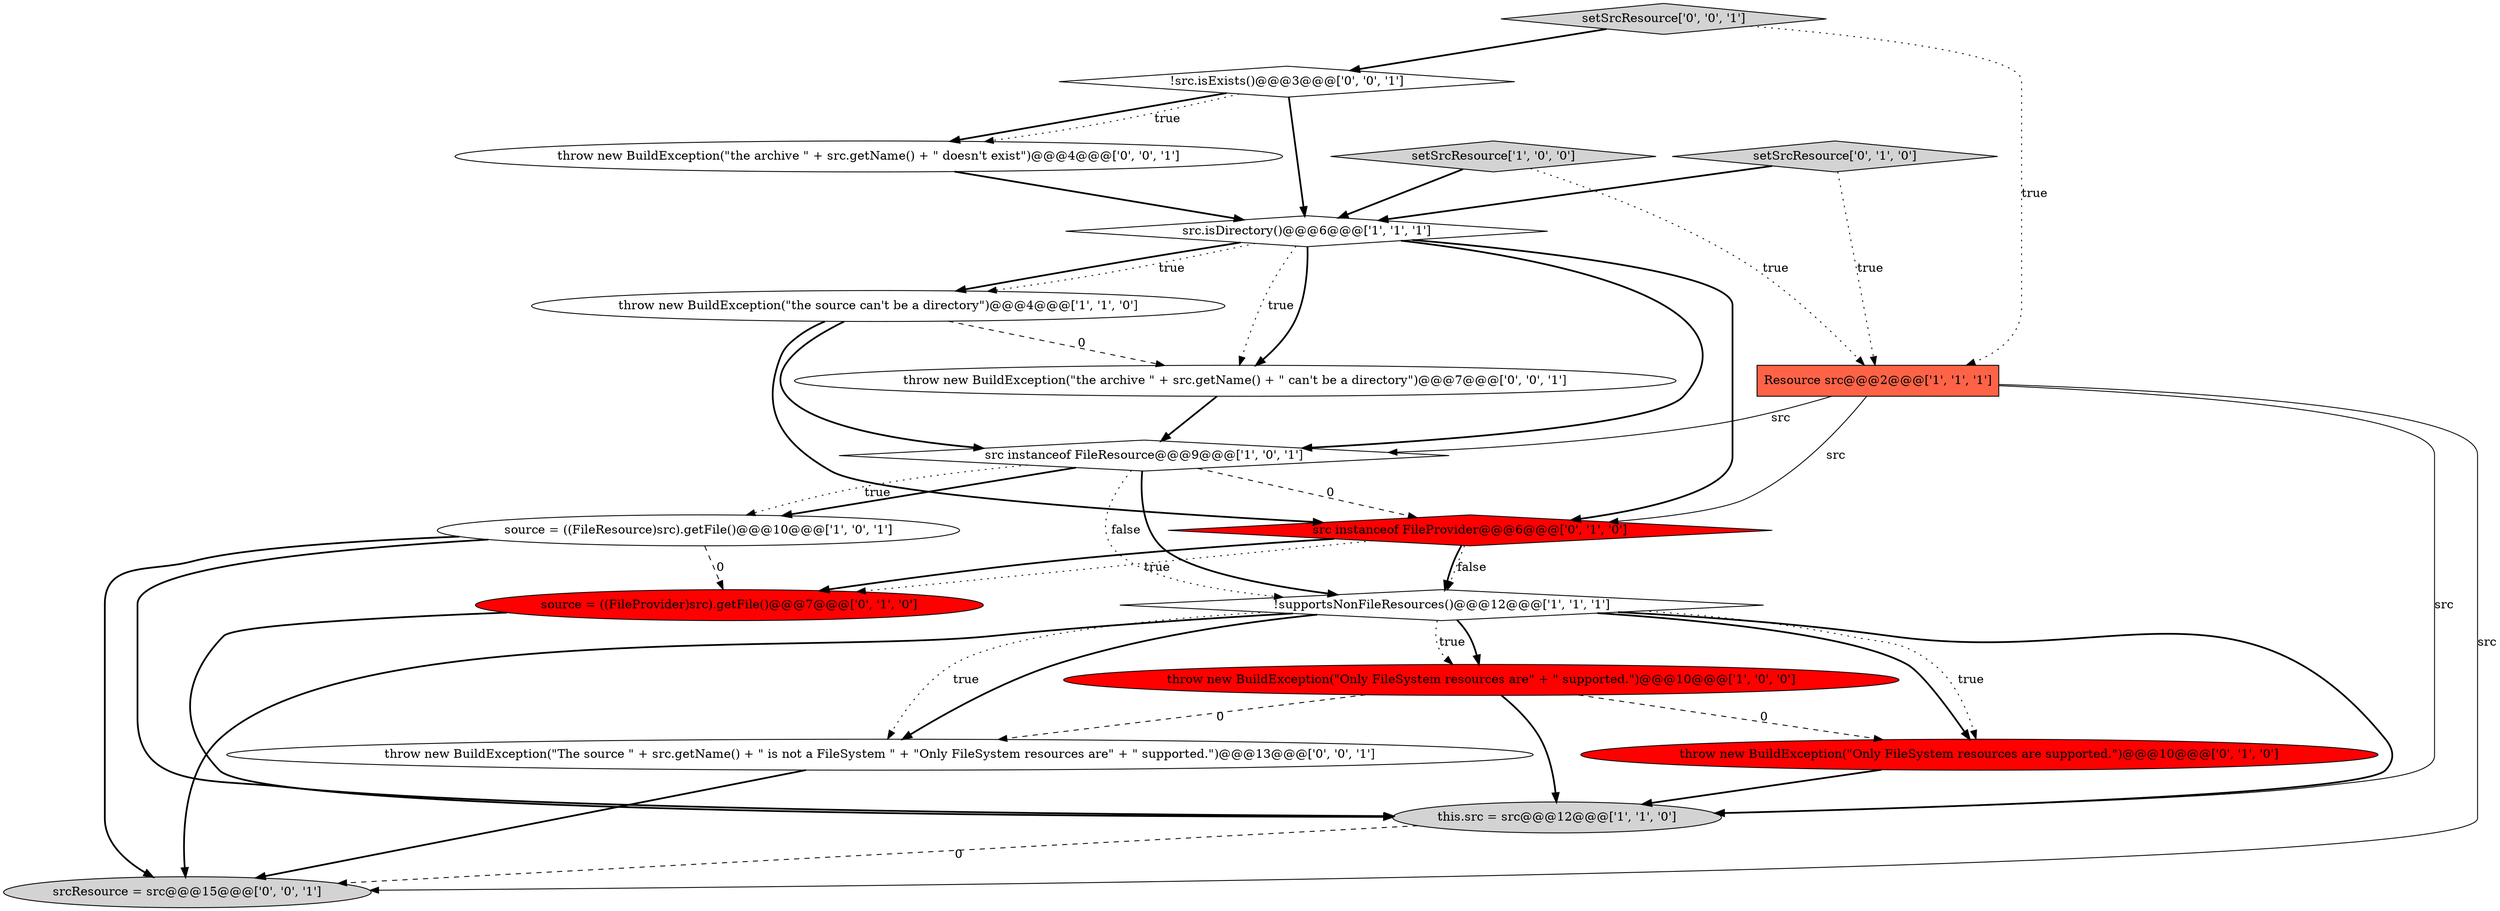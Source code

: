 digraph {
16 [style = filled, label = "throw new BuildException(\"the archive \" + src.getName() + \" doesn't exist\")@@@4@@@['0', '0', '1']", fillcolor = white, shape = ellipse image = "AAA0AAABBB3BBB"];
0 [style = filled, label = "Resource src@@@2@@@['1', '1', '1']", fillcolor = tomato, shape = box image = "AAA0AAABBB1BBB"];
8 [style = filled, label = "source = ((FileResource)src).getFile()@@@10@@@['1', '0', '1']", fillcolor = white, shape = ellipse image = "AAA0AAABBB1BBB"];
2 [style = filled, label = "!supportsNonFileResources()@@@12@@@['1', '1', '1']", fillcolor = white, shape = diamond image = "AAA0AAABBB1BBB"];
10 [style = filled, label = "throw new BuildException(\"Only FileSystem resources are supported.\")@@@10@@@['0', '1', '0']", fillcolor = red, shape = ellipse image = "AAA1AAABBB2BBB"];
6 [style = filled, label = "setSrcResource['1', '0', '0']", fillcolor = lightgray, shape = diamond image = "AAA0AAABBB1BBB"];
4 [style = filled, label = "throw new BuildException(\"the source can't be a directory\")@@@4@@@['1', '1', '0']", fillcolor = white, shape = ellipse image = "AAA0AAABBB1BBB"];
13 [style = filled, label = "throw new BuildException(\"The source \" + src.getName() + \" is not a FileSystem \" + \"Only FileSystem resources are\" + \" supported.\")@@@13@@@['0', '0', '1']", fillcolor = white, shape = ellipse image = "AAA0AAABBB3BBB"];
17 [style = filled, label = "!src.isExists()@@@3@@@['0', '0', '1']", fillcolor = white, shape = diamond image = "AAA0AAABBB3BBB"];
12 [style = filled, label = "source = ((FileProvider)src).getFile()@@@7@@@['0', '1', '0']", fillcolor = red, shape = ellipse image = "AAA1AAABBB2BBB"];
9 [style = filled, label = "setSrcResource['0', '1', '0']", fillcolor = lightgray, shape = diamond image = "AAA0AAABBB2BBB"];
14 [style = filled, label = "srcResource = src@@@15@@@['0', '0', '1']", fillcolor = lightgray, shape = ellipse image = "AAA0AAABBB3BBB"];
7 [style = filled, label = "src.isDirectory()@@@6@@@['1', '1', '1']", fillcolor = white, shape = diamond image = "AAA0AAABBB1BBB"];
15 [style = filled, label = "throw new BuildException(\"the archive \" + src.getName() + \" can't be a directory\")@@@7@@@['0', '0', '1']", fillcolor = white, shape = ellipse image = "AAA0AAABBB3BBB"];
11 [style = filled, label = "src instanceof FileProvider@@@6@@@['0', '1', '0']", fillcolor = red, shape = diamond image = "AAA1AAABBB2BBB"];
3 [style = filled, label = "src instanceof FileResource@@@9@@@['1', '0', '1']", fillcolor = white, shape = diamond image = "AAA0AAABBB1BBB"];
5 [style = filled, label = "this.src = src@@@12@@@['1', '1', '0']", fillcolor = lightgray, shape = ellipse image = "AAA0AAABBB1BBB"];
18 [style = filled, label = "setSrcResource['0', '0', '1']", fillcolor = lightgray, shape = diamond image = "AAA0AAABBB3BBB"];
1 [style = filled, label = "throw new BuildException(\"Only FileSystem resources are\" + \" supported.\")@@@10@@@['1', '0', '0']", fillcolor = red, shape = ellipse image = "AAA1AAABBB1BBB"];
1->5 [style = bold, label=""];
17->16 [style = bold, label=""];
4->3 [style = bold, label=""];
2->5 [style = bold, label=""];
9->0 [style = dotted, label="true"];
7->11 [style = bold, label=""];
5->14 [style = dashed, label="0"];
12->5 [style = bold, label=""];
0->3 [style = solid, label="src"];
2->1 [style = bold, label=""];
0->11 [style = solid, label="src"];
11->12 [style = dotted, label="true"];
11->2 [style = dotted, label="false"];
16->7 [style = bold, label=""];
18->17 [style = bold, label=""];
8->14 [style = bold, label=""];
8->12 [style = dashed, label="0"];
11->12 [style = bold, label=""];
1->10 [style = dashed, label="0"];
7->4 [style = bold, label=""];
9->7 [style = bold, label=""];
2->10 [style = bold, label=""];
15->3 [style = bold, label=""];
7->15 [style = dotted, label="true"];
11->2 [style = bold, label=""];
7->3 [style = bold, label=""];
2->13 [style = bold, label=""];
17->16 [style = dotted, label="true"];
17->7 [style = bold, label=""];
1->13 [style = dashed, label="0"];
10->5 [style = bold, label=""];
3->2 [style = bold, label=""];
8->5 [style = bold, label=""];
2->1 [style = dotted, label="true"];
4->15 [style = dashed, label="0"];
3->8 [style = bold, label=""];
2->14 [style = bold, label=""];
7->4 [style = dotted, label="true"];
18->0 [style = dotted, label="true"];
7->15 [style = bold, label=""];
6->0 [style = dotted, label="true"];
3->11 [style = dashed, label="0"];
6->7 [style = bold, label=""];
0->5 [style = solid, label="src"];
3->8 [style = dotted, label="true"];
3->2 [style = dotted, label="false"];
4->11 [style = bold, label=""];
13->14 [style = bold, label=""];
2->13 [style = dotted, label="true"];
0->14 [style = solid, label="src"];
2->10 [style = dotted, label="true"];
}
